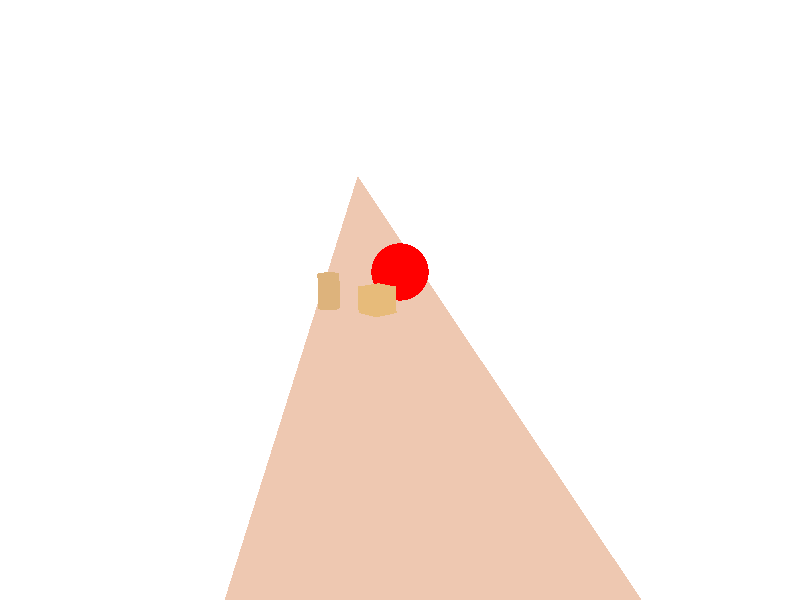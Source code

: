 //Aula 8 - Atividade 1
//Arquivo Objetos.pov
  
  
// Persistence Of Vision raytracer version 3.5 sample file.

#include "colors.inc"
#include "shapes.inc"
#include "textures.inc"

#declare Rad_Quality = 3;

//====================================== 

/* 

Antigo: 

global_settings {
  assumed_gamma 1       // fator de correção do brilho
  radiosity {           
    pretrace_start 0.08 
    pretrace_end   0.02 // tamanho dos blocos de mosaico da visualição (preview)
                        // porcentagem em relação ao tamanho da imagem
                        
    count 50            // qtd de raios emitidos por pixel
                        // quanto maior melhor a qualidade da imagem (35 a 1600)
                        
    error_bound 0.5     // tolerancia de erro (float a partir de 0)
                        // quanto menor, melhor a qualidade da imagem
    
    recursion_limit 1   // determina quantidade máxima de recursao
                        // para o calculo da radiosidade (de 1 a 20)
                       
  } 
}*/

global_settings {
  assumed_gamma 1

        #switch (Rad_Quality)
         #case (1)
          radiosity {             // --- Padrão: Settings 1 (fast) ---
            pretrace_start 0.08
            pretrace_end   0.02
            count 50
            error_bound 0.5
            recursion_limit 1
          }
         #break
         #case (2)
          radiosity {             // --- Settings 2 (medium quality) ---
            pretrace_start 0.08
            pretrace_end   0.01
            count 120
            error_bound 0.25
            recursion_limit 1
          }
         #break
         #case (3)
          radiosity {             // --- Settings 3 (high quality) ---
            pretrace_start 0.08
            pretrace_end   0.005
            count 400
            error_bound 0.1
            recursion_limit 1
          }
         #break
         #case (4)
          radiosity {             // --- Settings 4 (medium quality, recursion_limit 2) ---
            pretrace_start 0.08
            pretrace_end   0.005
            count 350
            error_bound 0.15
            recursion_limit 2
          }
         #break
         #end

} 

//======================================

camera {
   location <-10, 30, -145>
   look_at <0, 0, 0> 
}

// luz pontual
light_source {
   <-10, 20, -10> color White
   }

// parede
plane { x, 10
        pigment {White}
}
plane { x, -20
        pigment {White}
}

// chão
plane { y, 0
   pigment { Tan }
   finish {
      crand 0.015
      ambient 0.12
      diffuse 0.8
   }
}


// Objetos
sphere {
   <0, 7, 0>, 7

   pigment { Red }
   finish {
      ambient 0.1
      diffuse 0.7
      phong 1
      phong_size 80
   }
}

box {
   <-3, -3, -3>, <3, 3, 3>
   pigment { Gold filter 0.92 }
   finish {
      ambient 0.1
      diffuse 0.7
      phong 1
      phong_size 50
   }
   interior{
      ior 1.3
   }
   rotate -40*y
   translate <-6, 3, -14>
}

cylinder {
   <0, -4, 0>, <0, 4, 0>, 2.5

   translate <-17, 4, -8>
   pigment { Copper }
   finish {
        ambient 0.1
        diffuse 0.7
        phong 1
        phong_size 60
    }
}
